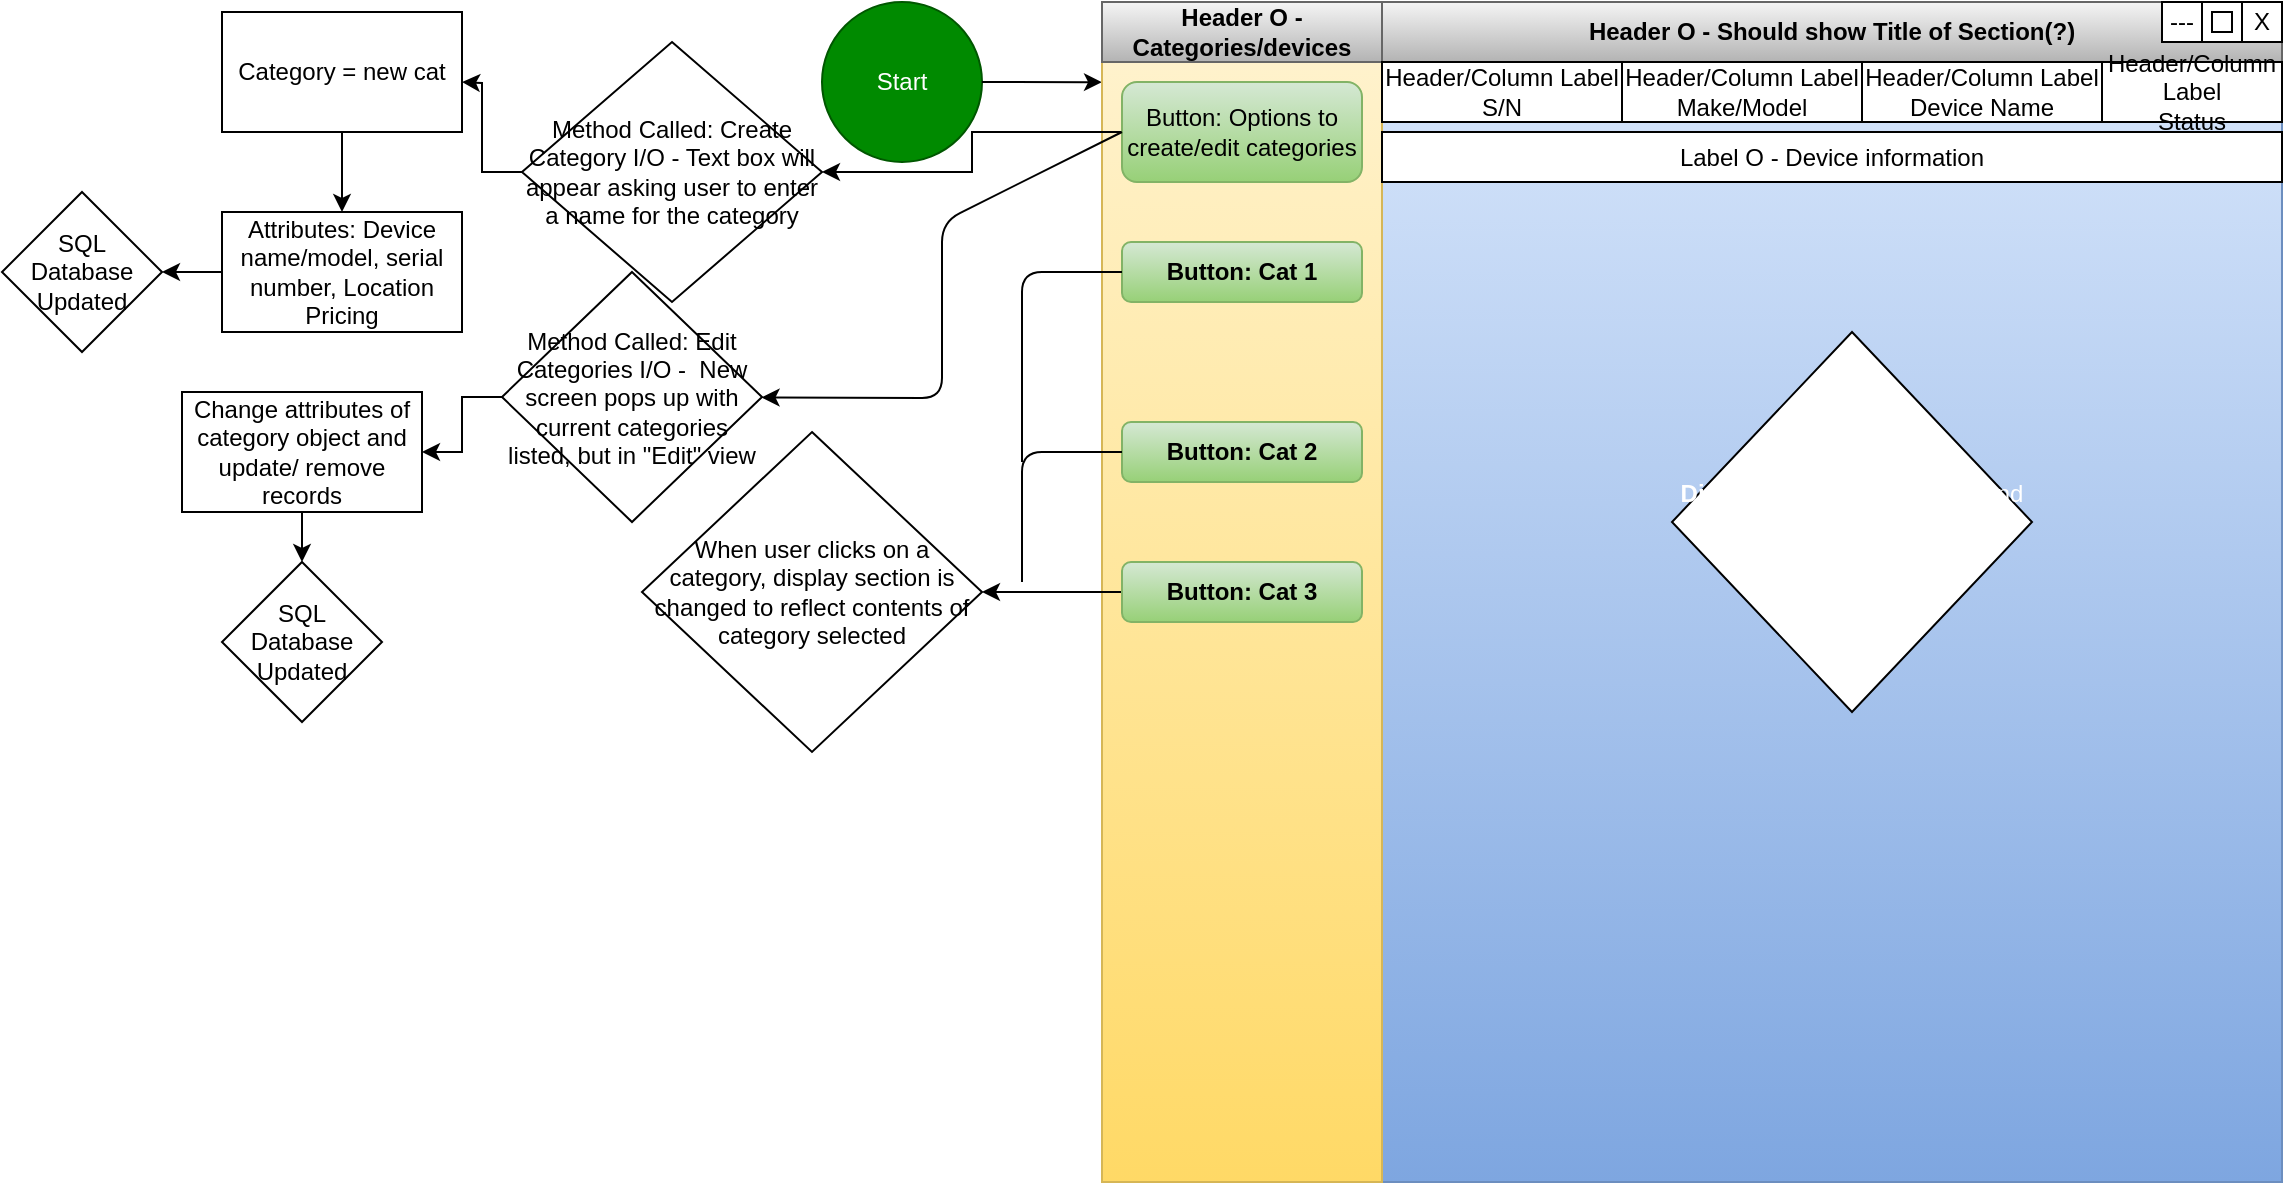 <mxfile version="14.2.4" type="embed">
    <diagram id="U8UwtBdHkWbJrZiE4U4J" name="Page-1">
        <mxGraphModel dx="1968" dy="790" grid="1" gridSize="10" guides="1" tooltips="1" connect="1" arrows="1" fold="1" page="1" pageScale="1" pageWidth="850" pageHeight="1100" math="0" shadow="0">
            <root>
                <mxCell id="0"/>
                <mxCell id="1" parent="0"/>
                <mxCell id="2" value="Start" style="ellipse;whiteSpace=wrap;html=1;fillColor=#008a00;strokeColor=#005700;fontColor=#ffffff;" parent="1" vertex="1">
                    <mxGeometry width="80" height="80" as="geometry"/>
                </mxCell>
                <mxCell id="3" value="" style="endArrow=classic;html=1;exitX=1;exitY=0.5;exitDx=0;exitDy=0;entryX=0;entryY=0.018;entryDx=0;entryDy=0;entryPerimeter=0;" parent="1" source="2" target="16" edge="1">
                    <mxGeometry width="50" height="50" relative="1" as="geometry">
                        <mxPoint x="400" y="430" as="sourcePoint"/>
                        <mxPoint x="120" y="40" as="targetPoint"/>
                    </mxGeometry>
                </mxCell>
                <mxCell id="4" value="" style="whiteSpace=wrap;html=1;aspect=fixed;gradientColor=#7ea6e0;fillColor=#dae8fc;strokeColor=#6c8ebf;" parent="1" vertex="1">
                    <mxGeometry x="140" width="590" height="590" as="geometry"/>
                </mxCell>
                <mxCell id="5" value="&lt;b&gt;&lt;font color=&quot;#000000&quot;&gt;Header O - Should show Title of Section(?)&lt;/font&gt;&lt;/b&gt;" style="rounded=0;whiteSpace=wrap;html=1;gradientColor=#b3b3b3;fillColor=#f5f5f5;strokeColor=#666666;" parent="1" vertex="1">
                    <mxGeometry x="280" width="450" height="30" as="geometry"/>
                </mxCell>
                <mxCell id="6" value="---" style="rounded=0;whiteSpace=wrap;html=1;" parent="1" vertex="1">
                    <mxGeometry x="670" width="20" height="20" as="geometry"/>
                </mxCell>
                <mxCell id="8" value="X" style="rounded=0;whiteSpace=wrap;html=1;" parent="1" vertex="1">
                    <mxGeometry x="710" width="20" height="20" as="geometry"/>
                </mxCell>
                <mxCell id="9" value="" style="rounded=0;whiteSpace=wrap;html=1;" parent="1" vertex="1">
                    <mxGeometry x="690" width="20" height="20" as="geometry"/>
                </mxCell>
                <mxCell id="10" value="" style="rounded=0;whiteSpace=wrap;html=1;" parent="1" vertex="1">
                    <mxGeometry x="695" y="5" width="10" height="10" as="geometry"/>
                </mxCell>
                <mxCell id="16" value="" style="rounded=0;whiteSpace=wrap;html=1;gradientColor=#ffd966;fillColor=#fff2cc;strokeColor=#d6b656;" parent="1" vertex="1">
                    <mxGeometry x="140" y="30" width="140" height="560" as="geometry"/>
                </mxCell>
                <mxCell id="17" value="&lt;font color=&quot;#000000&quot;&gt;&lt;b&gt;Header O - Categories/devices&lt;/b&gt;&lt;/font&gt;" style="rounded=0;whiteSpace=wrap;html=1;gradientColor=#b3b3b3;fillColor=#f5f5f5;strokeColor=#666666;" parent="1" vertex="1">
                    <mxGeometry x="140" width="140" height="30" as="geometry"/>
                </mxCell>
                <mxCell id="18" value="&lt;b&gt;&lt;font color=&quot;#000000&quot;&gt;Button: Cat 1&lt;/font&gt;&lt;/b&gt;" style="rounded=1;whiteSpace=wrap;html=1;gradientColor=#97d077;fillColor=#d5e8d4;strokeColor=#82b366;" parent="1" vertex="1">
                    <mxGeometry x="150" y="120" width="120" height="30" as="geometry"/>
                </mxCell>
                <mxCell id="19" value="&lt;b&gt;&lt;font color=&quot;#000000&quot;&gt;Button: Cat 2&lt;/font&gt;&lt;/b&gt;" style="rounded=1;whiteSpace=wrap;html=1;gradientColor=#97d077;fillColor=#d5e8d4;strokeColor=#82b366;" parent="1" vertex="1">
                    <mxGeometry x="150" y="210" width="120" height="30" as="geometry"/>
                </mxCell>
                <mxCell id="29" value="" style="edgeStyle=orthogonalEdgeStyle;rounded=0;orthogonalLoop=1;jettySize=auto;html=1;" parent="1" source="20" target="24" edge="1">
                    <mxGeometry relative="1" as="geometry"/>
                </mxCell>
                <mxCell id="20" value="&lt;font color=&quot;#000000&quot;&gt;&lt;b&gt;Button: Cat 3&lt;/b&gt;&lt;/font&gt;" style="rounded=1;whiteSpace=wrap;html=1;gradientColor=#97d077;fillColor=#d5e8d4;strokeColor=#82b366;" parent="1" vertex="1">
                    <mxGeometry x="150" y="280" width="120" height="30" as="geometry"/>
                </mxCell>
                <mxCell id="24" value="When user clicks on a category, display section is changed to reflect contents of category selected" style="rhombus;whiteSpace=wrap;html=1;" parent="1" vertex="1">
                    <mxGeometry x="-90" y="215" width="170" height="160" as="geometry"/>
                </mxCell>
                <mxCell id="27" value="" style="endArrow=none;html=1;entryX=0;entryY=0.5;entryDx=0;entryDy=0;" parent="1" target="18" edge="1">
                    <mxGeometry width="50" height="50" relative="1" as="geometry">
                        <mxPoint x="100" y="230" as="sourcePoint"/>
                        <mxPoint x="80" y="150" as="targetPoint"/>
                        <Array as="points">
                            <mxPoint x="100" y="135"/>
                        </Array>
                    </mxGeometry>
                </mxCell>
                <mxCell id="28" value="" style="endArrow=none;html=1;exitX=0;exitY=0.5;exitDx=0;exitDy=0;" parent="1" source="19" edge="1">
                    <mxGeometry width="50" height="50" relative="1" as="geometry">
                        <mxPoint x="400" y="210" as="sourcePoint"/>
                        <mxPoint x="100" y="290" as="targetPoint"/>
                        <Array as="points">
                            <mxPoint x="100" y="225"/>
                        </Array>
                    </mxGeometry>
                </mxCell>
                <mxCell id="32" value="" style="edgeStyle=orthogonalEdgeStyle;rounded=0;orthogonalLoop=1;jettySize=auto;html=1;" parent="1" source="30" target="31" edge="1">
                    <mxGeometry relative="1" as="geometry"/>
                </mxCell>
                <mxCell id="30" value="&lt;font color=&quot;#000000&quot;&gt;Button: Options to create/edit categories&lt;/font&gt;" style="rounded=1;whiteSpace=wrap;html=1;gradientColor=#97d077;fillColor=#d5e8d4;strokeColor=#82b366;" parent="1" vertex="1">
                    <mxGeometry x="150" y="40" width="120" height="50" as="geometry"/>
                </mxCell>
                <mxCell id="36" value="" style="edgeStyle=orthogonalEdgeStyle;rounded=0;orthogonalLoop=1;jettySize=auto;html=1;" parent="1" source="31" edge="1">
                    <mxGeometry relative="1" as="geometry">
                        <mxPoint x="-180" y="40" as="targetPoint"/>
                    </mxGeometry>
                </mxCell>
                <mxCell id="31" value="Method Called: Create Category I/O - Text box will appear asking user to enter a name for the category" style="rhombus;whiteSpace=wrap;html=1;" parent="1" vertex="1">
                    <mxGeometry x="-150" y="20" width="150" height="130" as="geometry"/>
                </mxCell>
                <mxCell id="40" value="" style="edgeStyle=orthogonalEdgeStyle;rounded=0;orthogonalLoop=1;jettySize=auto;html=1;" parent="1" source="38" target="39" edge="1">
                    <mxGeometry relative="1" as="geometry"/>
                </mxCell>
                <mxCell id="38" value="Category = new cat" style="rounded=0;whiteSpace=wrap;html=1;" parent="1" vertex="1">
                    <mxGeometry x="-300" y="5" width="120" height="60" as="geometry"/>
                </mxCell>
                <mxCell id="56" value="" style="edgeStyle=orthogonalEdgeStyle;rounded=0;orthogonalLoop=1;jettySize=auto;html=1;" edge="1" parent="1" source="39" target="55">
                    <mxGeometry relative="1" as="geometry"/>
                </mxCell>
                <mxCell id="39" value="Attributes: Device name/model, serial number, Location Pricing" style="whiteSpace=wrap;html=1;rounded=0;" parent="1" vertex="1">
                    <mxGeometry x="-300" y="105" width="120" height="60" as="geometry"/>
                </mxCell>
                <mxCell id="41" value="Label O - Device information" style="rounded=0;whiteSpace=wrap;html=1;" vertex="1" parent="1">
                    <mxGeometry x="280" y="65" width="450" height="25" as="geometry"/>
                </mxCell>
                <mxCell id="42" value="Header/Column Label&lt;br&gt;S/N" style="rounded=0;whiteSpace=wrap;html=1;" vertex="1" parent="1">
                    <mxGeometry x="280" y="30" width="120" height="30" as="geometry"/>
                </mxCell>
                <mxCell id="43" value="Header/Column Label&lt;br&gt;Make/Model" style="rounded=0;whiteSpace=wrap;html=1;" vertex="1" parent="1">
                    <mxGeometry x="400" y="30" width="120" height="30" as="geometry"/>
                </mxCell>
                <mxCell id="44" value="Header/Column Label&lt;br&gt;Device Name" style="rounded=0;whiteSpace=wrap;html=1;" vertex="1" parent="1">
                    <mxGeometry x="520" y="30" width="120" height="30" as="geometry"/>
                </mxCell>
                <mxCell id="45" value="Header/Column Label&lt;br&gt;Status" style="rounded=0;whiteSpace=wrap;html=1;" vertex="1" parent="1">
                    <mxGeometry x="640" y="30" width="90" height="30" as="geometry"/>
                </mxCell>
                <mxCell id="50" value="" style="edgeStyle=orthogonalEdgeStyle;rounded=0;orthogonalLoop=1;jettySize=auto;html=1;" edge="1" parent="1" source="46" target="49">
                    <mxGeometry relative="1" as="geometry"/>
                </mxCell>
                <mxCell id="46" value="Method Called: Edit Categories I/O -&amp;nbsp; New screen pops up with current categories listed, but in &quot;Edit&quot; view&lt;br&gt;" style="rhombus;whiteSpace=wrap;html=1;" vertex="1" parent="1">
                    <mxGeometry x="-160" y="135" width="130" height="125" as="geometry"/>
                </mxCell>
                <mxCell id="47" value="" style="endArrow=classic;html=1;exitX=0;exitY=0.5;exitDx=0;exitDy=0;" edge="1" parent="1" source="30" target="46">
                    <mxGeometry width="50" height="50" relative="1" as="geometry">
                        <mxPoint x="220" y="220" as="sourcePoint"/>
                        <mxPoint x="270" y="170" as="targetPoint"/>
                        <Array as="points">
                            <mxPoint x="60" y="110"/>
                            <mxPoint x="60" y="198"/>
                        </Array>
                    </mxGeometry>
                </mxCell>
                <mxCell id="54" value="" style="edgeStyle=orthogonalEdgeStyle;rounded=0;orthogonalLoop=1;jettySize=auto;html=1;" edge="1" parent="1" source="49" target="53">
                    <mxGeometry relative="1" as="geometry"/>
                </mxCell>
                <mxCell id="49" value="Change attributes of category object and update/ remove records" style="rounded=0;whiteSpace=wrap;html=1;" vertex="1" parent="1">
                    <mxGeometry x="-320" y="195" width="120" height="60" as="geometry"/>
                </mxCell>
                <mxCell id="53" value="SQL Database Updated" style="rhombus;whiteSpace=wrap;html=1;rounded=0;" vertex="1" parent="1">
                    <mxGeometry x="-300" y="280" width="80" height="80" as="geometry"/>
                </mxCell>
                <mxCell id="55" value="SQL Database Updated" style="rhombus;whiteSpace=wrap;html=1;rounded=0;" vertex="1" parent="1">
                    <mxGeometry x="-410" y="95" width="80" height="80" as="geometry"/>
                </mxCell>
                <mxCell id="57" value="&lt;font color=&quot;#ffffff&quot;&gt;&lt;b&gt;Display section&lt;/b&gt;&amp;nbsp;is dynamic and will change based on buttons press&lt;/font&gt;" style="rhombus;whiteSpace=wrap;html=1;" vertex="1" parent="1">
                    <mxGeometry x="425" y="165" width="180" height="190" as="geometry"/>
                </mxCell>
            </root>
        </mxGraphModel>
    </diagram>
</mxfile>